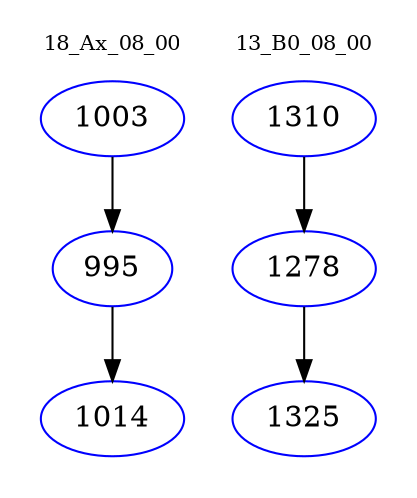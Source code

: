 digraph{
subgraph cluster_0 {
color = white
label = "18_Ax_08_00";
fontsize=10;
T0_1003 [label="1003", color="blue"]
T0_1003 -> T0_995 [color="black"]
T0_995 [label="995", color="blue"]
T0_995 -> T0_1014 [color="black"]
T0_1014 [label="1014", color="blue"]
}
subgraph cluster_1 {
color = white
label = "13_B0_08_00";
fontsize=10;
T1_1310 [label="1310", color="blue"]
T1_1310 -> T1_1278 [color="black"]
T1_1278 [label="1278", color="blue"]
T1_1278 -> T1_1325 [color="black"]
T1_1325 [label="1325", color="blue"]
}
}
